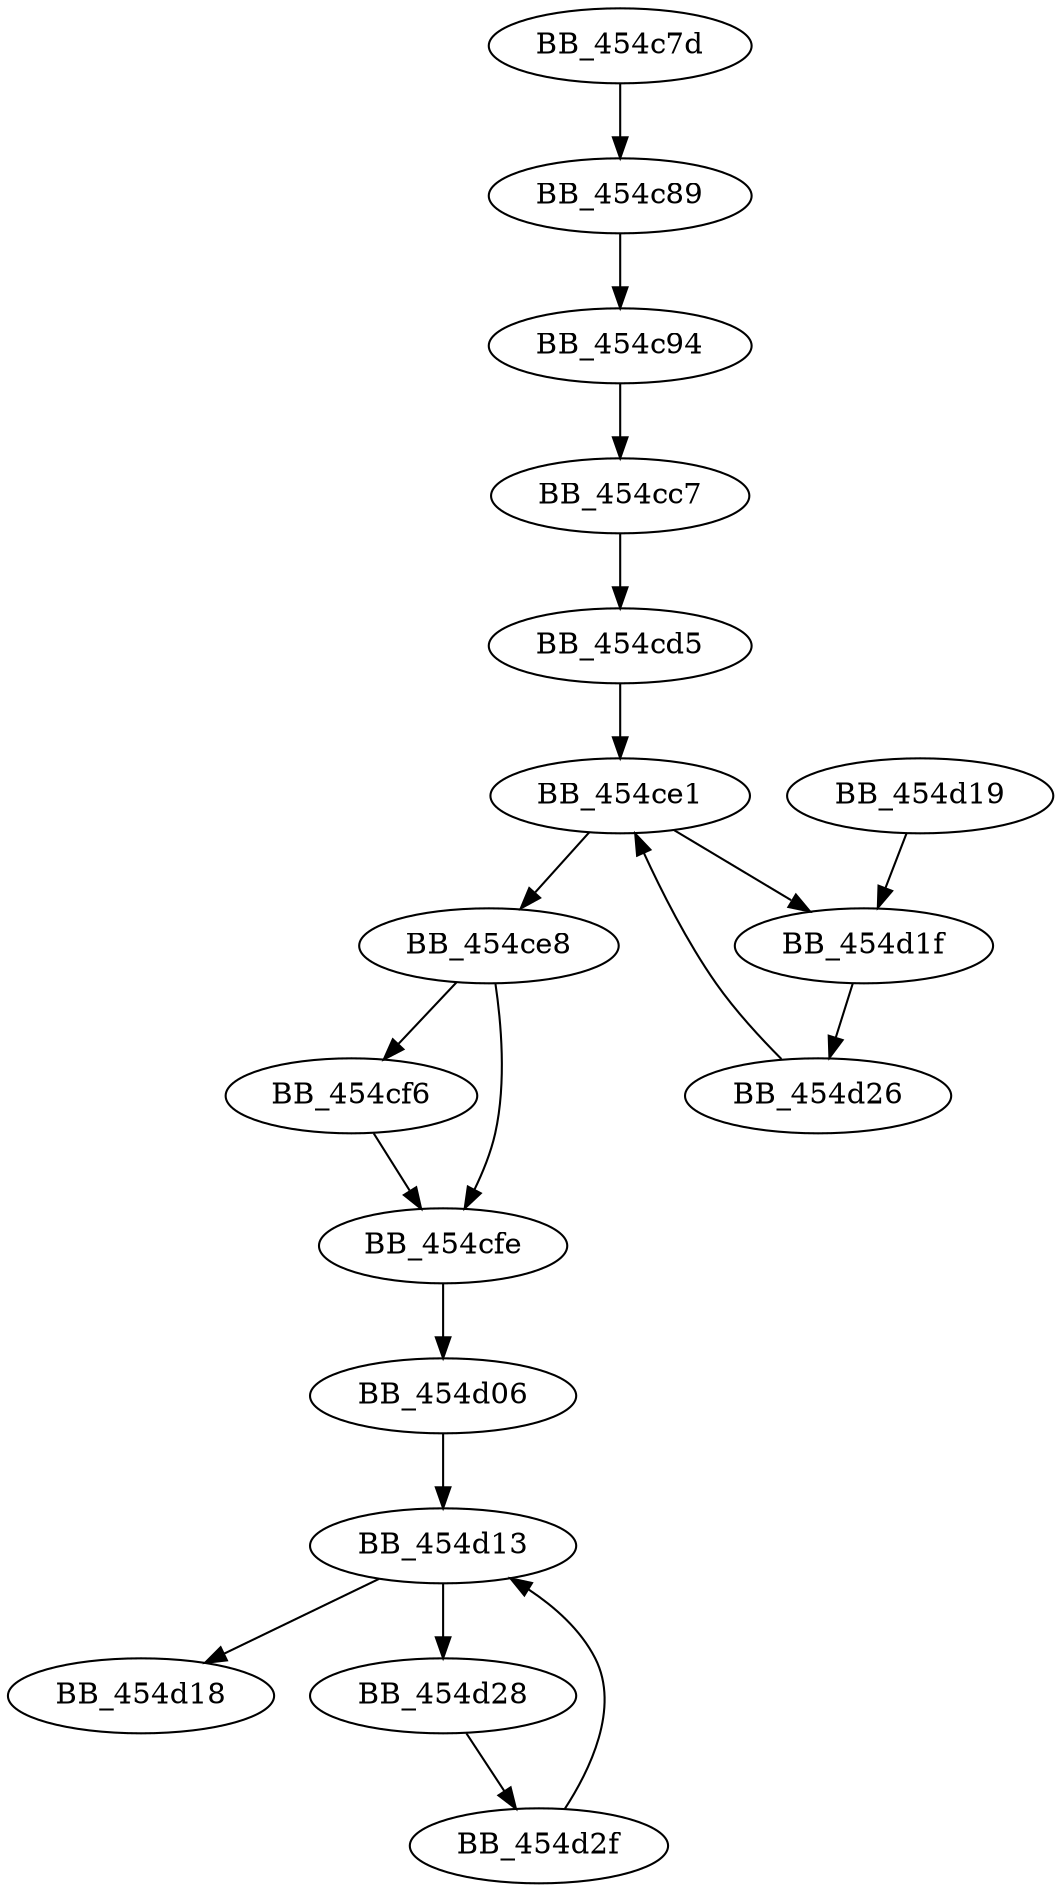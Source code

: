 DiGraph sub_454C7D{
BB_454c7d->BB_454c89
BB_454c89->BB_454c94
BB_454c94->BB_454cc7
BB_454cc7->BB_454cd5
BB_454cd5->BB_454ce1
BB_454ce1->BB_454ce8
BB_454ce1->BB_454d1f
BB_454ce8->BB_454cf6
BB_454ce8->BB_454cfe
BB_454cf6->BB_454cfe
BB_454cfe->BB_454d06
BB_454d06->BB_454d13
BB_454d13->BB_454d18
BB_454d13->BB_454d28
BB_454d19->BB_454d1f
BB_454d1f->BB_454d26
BB_454d26->BB_454ce1
BB_454d28->BB_454d2f
BB_454d2f->BB_454d13
}
